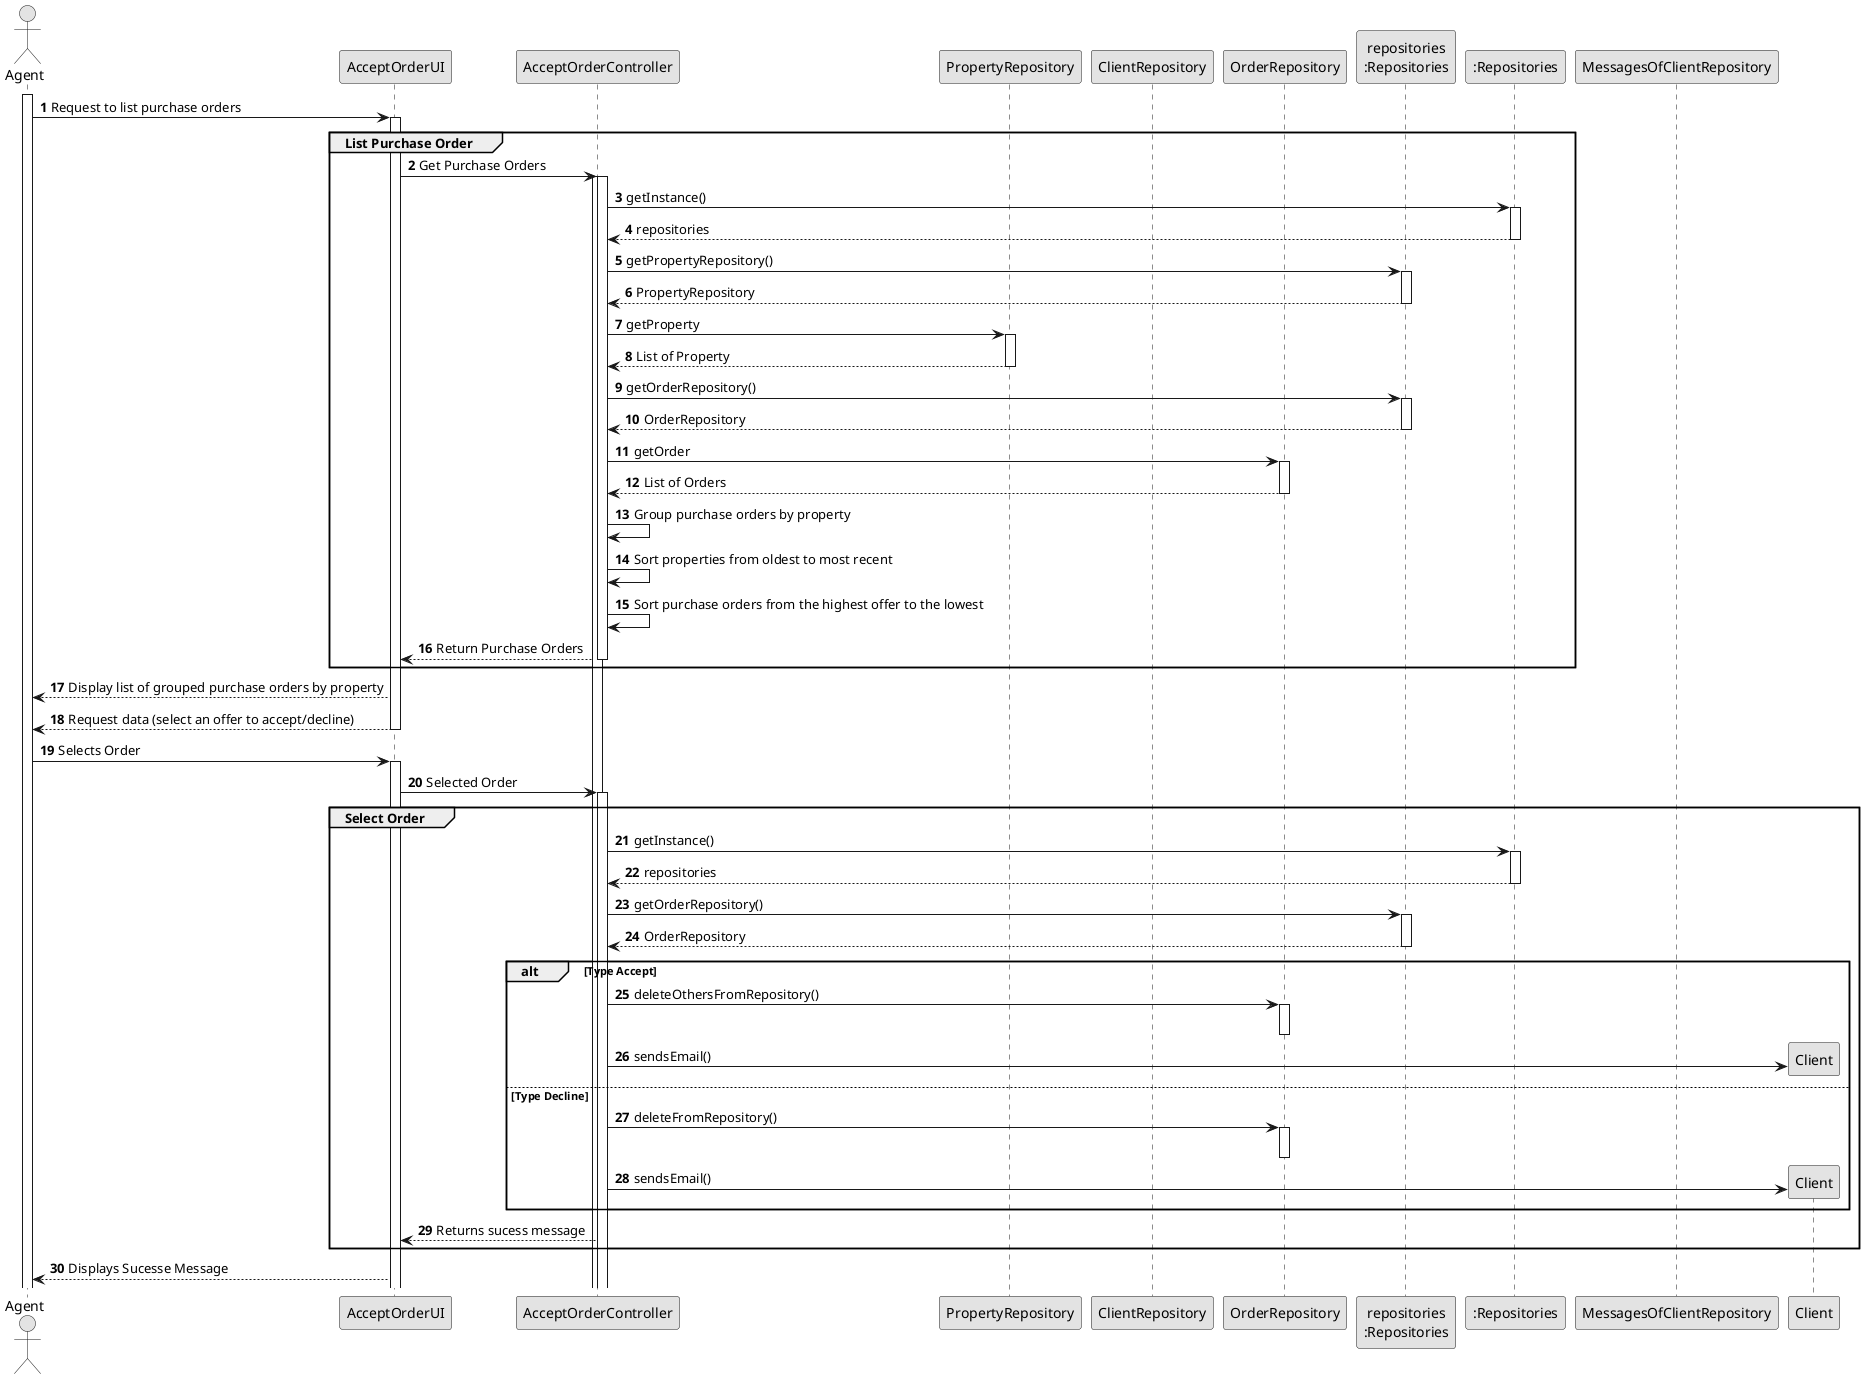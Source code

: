 @startuml
skinparam monochrome true
skinparam packageStyle rectangle
skinparam shadowing false

autonumber

'hide footbox
actor "Agent" as ag
participant "AcceptOrderUI" as UI
participant "AcceptOrderController" as CTRL
participant "PropertyRepository" as prepository
participant "ClientRepository" as crepository
participant "OrderRepository" as orepository
participant "repositories\n:Repositories" as PLAT
participant ":Repositories" as RepositorySingleton
participant "MessagesOfClientRepository" as mrepository

activate ag

    ag -> UI : Request to list purchase orders
    activate UI

group List Purchase Order
    UI -> CTRL : Get Purchase Orders
    activate CTRL

activate CTRL

    CTRL -> RepositorySingleton : getInstance()
    activate RepositorySingleton

    RepositorySingleton --> CTRL: repositories
    deactivate RepositorySingleton

    CTRL -> PLAT : getPropertyRepository()
    activate PLAT

    PLAT --> CTRL : PropertyRepository
    deactivate PLAT

    CTRL -> prepository: getProperty
    activate prepository

    prepository --> CTRL: List of Property
    deactivate prepository

    CTRL -> PLAT : getOrderRepository()
    activate PLAT

    PLAT --> CTRL : OrderRepository
    deactivate PLAT

    CTRL -> orepository : getOrder
    activate orepository

    orepository --> CTRL : List of Orders
    deactivate orepository

    CTRL -> CTRL: Group purchase orders by property
    CTRL -> CTRL: Sort properties from oldest to most recent
    CTRL -> CTRL: Sort purchase orders from the highest offer to the lowest

    CTRL --> UI: Return Purchase Orders
    deactivate CTRL
end group

    UI --> ag : Display list of grouped purchase orders by property

    UI --> ag: Request data (select an offer to accept/decline)
    deactivate UI

    ag -> UI: Selects Order
    activate UI

    UI->CTRL: Selected Order

group Select Order
       activate CTRL
        CTRL -> RepositorySingleton : getInstance()
        activate RepositorySingleton

            RepositorySingleton --> CTRL: repositories
        deactivate RepositorySingleton

        CTRL -> PLAT : getOrderRepository()
        activate PLAT

            PLAT --> CTRL : OrderRepository
        deactivate PLAT



     alt Type Accept

         CTRL -> orepository: deleteOthersFromRepository()
         activate orepository
         deactivate orepository
         CTRL -> Client**: sendsEmail()

         else Type Decline
         CTRL ->orepository: deleteFromRepository()
         activate orepository
         deactivate orepository
         CTRL -> Client**: sendsEmail()

     end
CTRL --> UI: Returns sucess message
end group
UI-->ag: Displays Sucesse Message

@enduml